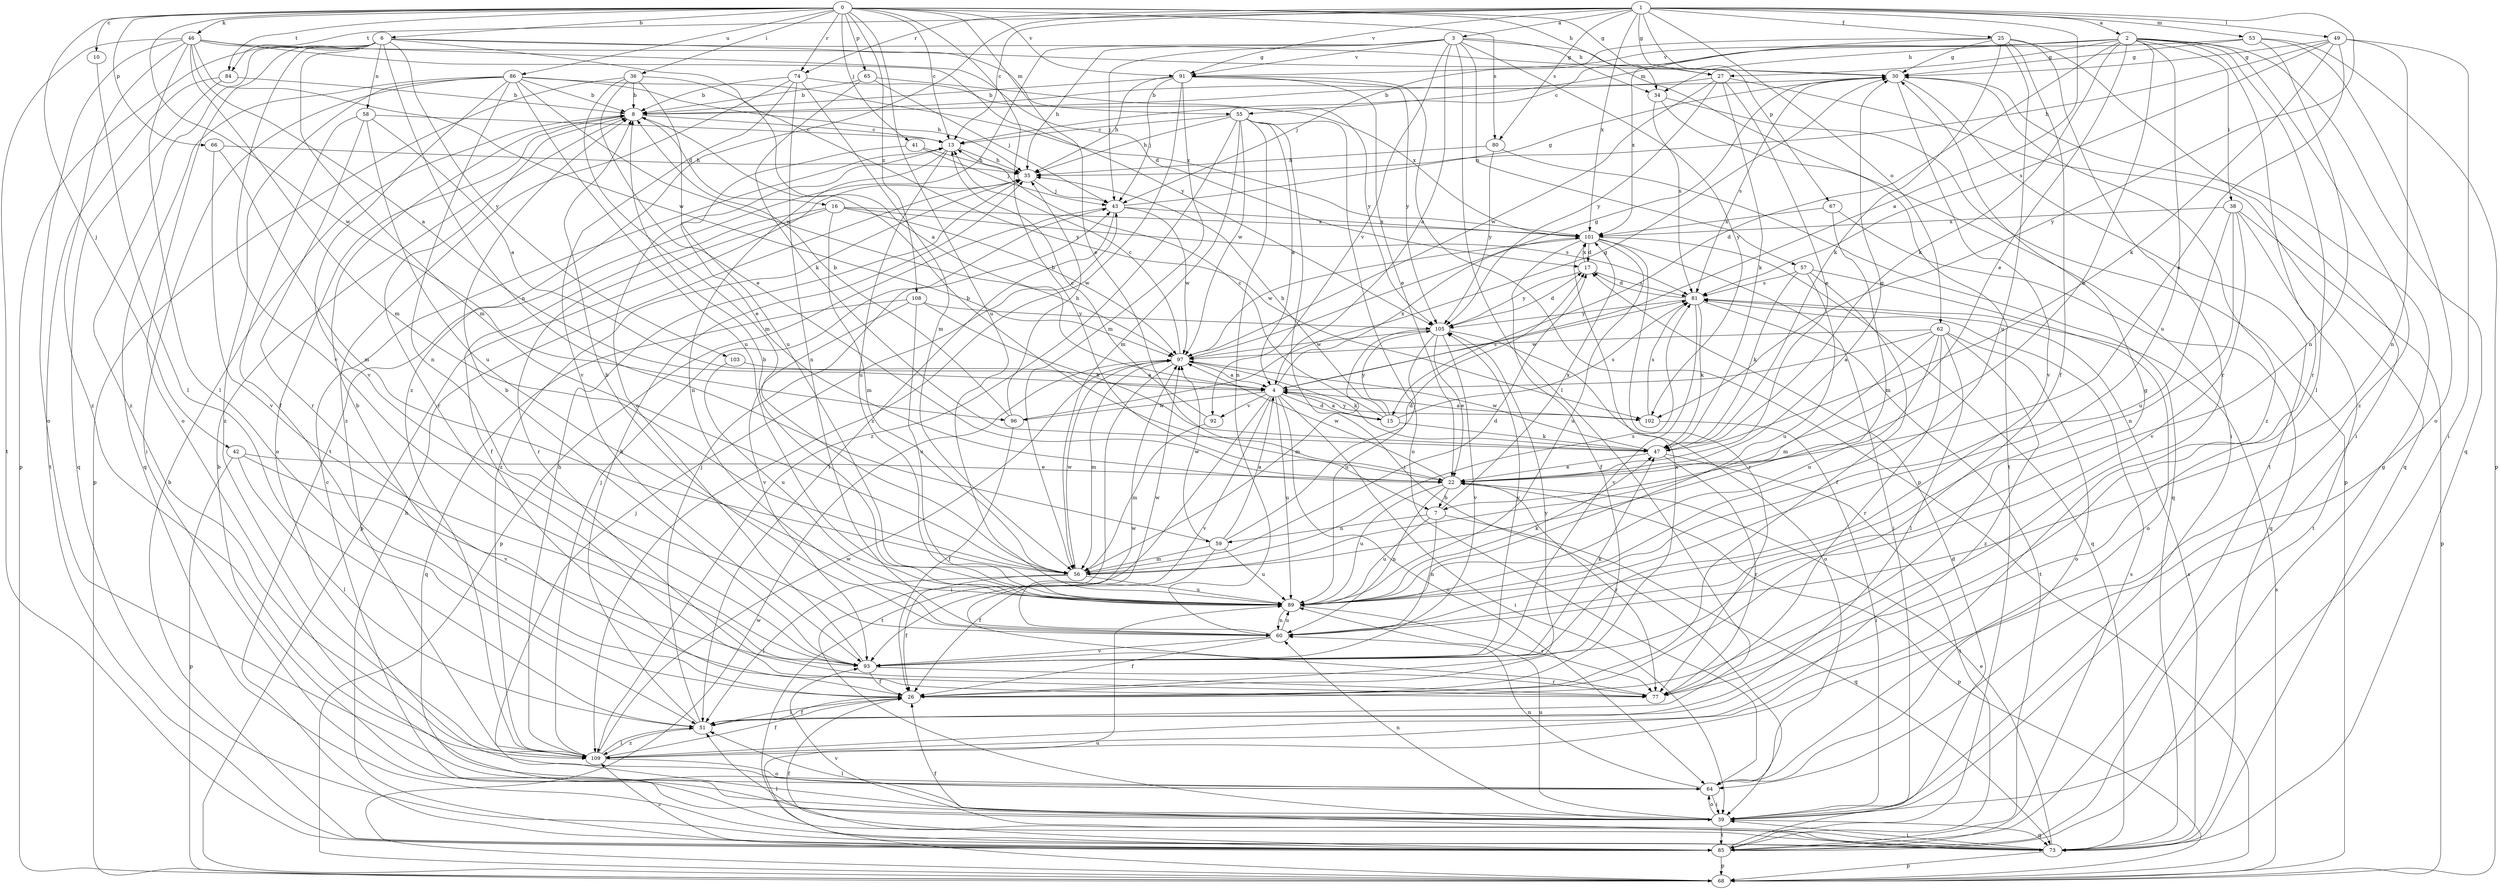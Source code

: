 strict digraph  {
0;
1;
2;
3;
4;
6;
7;
8;
10;
13;
15;
16;
17;
22;
25;
26;
27;
30;
34;
35;
36;
38;
39;
41;
42;
43;
46;
47;
49;
51;
53;
55;
56;
57;
58;
59;
60;
62;
64;
65;
66;
67;
68;
73;
74;
77;
80;
81;
84;
85;
86;
89;
91;
92;
93;
96;
97;
101;
102;
103;
105;
108;
109;
0 -> 6  [label=b];
0 -> 7  [label=b];
0 -> 10  [label=c];
0 -> 13  [label=c];
0 -> 22  [label=e];
0 -> 27  [label=g];
0 -> 34  [label=h];
0 -> 36  [label=i];
0 -> 41  [label=j];
0 -> 42  [label=j];
0 -> 46  [label=k];
0 -> 65  [label=p];
0 -> 66  [label=p];
0 -> 74  [label=r];
0 -> 80  [label=s];
0 -> 84  [label=t];
0 -> 86  [label=u];
0 -> 89  [label=u];
0 -> 91  [label=v];
0 -> 96  [label=w];
0 -> 108  [label=z];
1 -> 2  [label=a];
1 -> 3  [label=a];
1 -> 4  [label=a];
1 -> 13  [label=c];
1 -> 25  [label=f];
1 -> 27  [label=g];
1 -> 49  [label=l];
1 -> 53  [label=m];
1 -> 62  [label=o];
1 -> 67  [label=p];
1 -> 74  [label=r];
1 -> 80  [label=s];
1 -> 84  [label=t];
1 -> 91  [label=v];
1 -> 101  [label=x];
1 -> 102  [label=y];
1 -> 109  [label=z];
2 -> 7  [label=b];
2 -> 15  [label=d];
2 -> 22  [label=e];
2 -> 27  [label=g];
2 -> 34  [label=h];
2 -> 38  [label=i];
2 -> 47  [label=k];
2 -> 51  [label=l];
2 -> 55  [label=m];
2 -> 73  [label=q];
2 -> 77  [label=r];
2 -> 89  [label=u];
2 -> 91  [label=v];
2 -> 109  [label=z];
3 -> 4  [label=a];
3 -> 34  [label=h];
3 -> 35  [label=h];
3 -> 39  [label=i];
3 -> 43  [label=j];
3 -> 51  [label=l];
3 -> 57  [label=n];
3 -> 85  [label=t];
3 -> 91  [label=v];
3 -> 92  [label=v];
3 -> 102  [label=y];
4 -> 15  [label=d];
4 -> 39  [label=i];
4 -> 64  [label=o];
4 -> 81  [label=s];
4 -> 85  [label=t];
4 -> 89  [label=u];
4 -> 92  [label=v];
4 -> 93  [label=v];
4 -> 96  [label=w];
4 -> 101  [label=x];
4 -> 102  [label=y];
6 -> 30  [label=g];
6 -> 55  [label=m];
6 -> 56  [label=m];
6 -> 58  [label=n];
6 -> 59  [label=n];
6 -> 64  [label=o];
6 -> 68  [label=p];
6 -> 93  [label=v];
6 -> 102  [label=y];
6 -> 103  [label=y];
6 -> 109  [label=z];
7 -> 59  [label=n];
7 -> 60  [label=n];
7 -> 73  [label=q];
7 -> 89  [label=u];
7 -> 101  [label=x];
8 -> 13  [label=c];
8 -> 16  [label=d];
8 -> 64  [label=o];
8 -> 77  [label=r];
10 -> 51  [label=l];
13 -> 35  [label=h];
13 -> 60  [label=n];
13 -> 89  [label=u];
15 -> 4  [label=a];
15 -> 13  [label=c];
15 -> 35  [label=h];
15 -> 47  [label=k];
15 -> 81  [label=s];
15 -> 105  [label=y];
16 -> 26  [label=f];
16 -> 56  [label=m];
16 -> 77  [label=r];
16 -> 81  [label=s];
16 -> 97  [label=w];
16 -> 101  [label=x];
17 -> 81  [label=s];
17 -> 101  [label=x];
17 -> 105  [label=y];
22 -> 7  [label=b];
22 -> 8  [label=b];
22 -> 30  [label=g];
22 -> 60  [label=n];
22 -> 68  [label=p];
22 -> 77  [label=r];
22 -> 89  [label=u];
22 -> 97  [label=w];
25 -> 26  [label=f];
25 -> 30  [label=g];
25 -> 39  [label=i];
25 -> 43  [label=j];
25 -> 47  [label=k];
25 -> 77  [label=r];
25 -> 89  [label=u];
25 -> 101  [label=x];
26 -> 8  [label=b];
26 -> 30  [label=g];
26 -> 51  [label=l];
26 -> 101  [label=x];
26 -> 105  [label=y];
27 -> 8  [label=b];
27 -> 22  [label=e];
27 -> 47  [label=k];
27 -> 73  [label=q];
27 -> 97  [label=w];
27 -> 105  [label=y];
30 -> 8  [label=b];
30 -> 81  [label=s];
30 -> 85  [label=t];
30 -> 93  [label=v];
30 -> 109  [label=z];
34 -> 68  [label=p];
34 -> 81  [label=s];
34 -> 85  [label=t];
35 -> 43  [label=j];
35 -> 68  [label=p];
35 -> 109  [label=z];
36 -> 4  [label=a];
36 -> 8  [label=b];
36 -> 22  [label=e];
36 -> 56  [label=m];
36 -> 68  [label=p];
36 -> 89  [label=u];
38 -> 60  [label=n];
38 -> 68  [label=p];
38 -> 85  [label=t];
38 -> 89  [label=u];
38 -> 93  [label=v];
38 -> 101  [label=x];
39 -> 8  [label=b];
39 -> 13  [label=c];
39 -> 43  [label=j];
39 -> 51  [label=l];
39 -> 60  [label=n];
39 -> 64  [label=o];
39 -> 73  [label=q];
39 -> 85  [label=t];
39 -> 89  [label=u];
41 -> 22  [label=e];
41 -> 35  [label=h];
41 -> 43  [label=j];
42 -> 22  [label=e];
42 -> 51  [label=l];
42 -> 68  [label=p];
42 -> 93  [label=v];
43 -> 30  [label=g];
43 -> 51  [label=l];
43 -> 68  [label=p];
43 -> 97  [label=w];
43 -> 101  [label=x];
46 -> 4  [label=a];
46 -> 17  [label=d];
46 -> 30  [label=g];
46 -> 51  [label=l];
46 -> 56  [label=m];
46 -> 64  [label=o];
46 -> 85  [label=t];
46 -> 97  [label=w];
46 -> 105  [label=y];
46 -> 109  [label=z];
47 -> 22  [label=e];
47 -> 77  [label=r];
47 -> 85  [label=t];
47 -> 97  [label=w];
49 -> 22  [label=e];
49 -> 30  [label=g];
49 -> 35  [label=h];
49 -> 39  [label=i];
49 -> 47  [label=k];
49 -> 60  [label=n];
49 -> 81  [label=s];
51 -> 26  [label=f];
51 -> 35  [label=h];
51 -> 43  [label=j];
51 -> 109  [label=z];
53 -> 13  [label=c];
53 -> 30  [label=g];
53 -> 60  [label=n];
53 -> 64  [label=o];
53 -> 68  [label=p];
55 -> 4  [label=a];
55 -> 13  [label=c];
55 -> 35  [label=h];
55 -> 39  [label=i];
55 -> 56  [label=m];
55 -> 60  [label=n];
55 -> 64  [label=o];
55 -> 97  [label=w];
55 -> 109  [label=z];
56 -> 17  [label=d];
56 -> 26  [label=f];
56 -> 51  [label=l];
56 -> 81  [label=s];
56 -> 89  [label=u];
56 -> 97  [label=w];
57 -> 26  [label=f];
57 -> 47  [label=k];
57 -> 64  [label=o];
57 -> 81  [label=s];
57 -> 89  [label=u];
58 -> 4  [label=a];
58 -> 13  [label=c];
58 -> 26  [label=f];
58 -> 77  [label=r];
58 -> 89  [label=u];
59 -> 4  [label=a];
59 -> 17  [label=d];
59 -> 26  [label=f];
59 -> 56  [label=m];
59 -> 89  [label=u];
59 -> 97  [label=w];
60 -> 8  [label=b];
60 -> 26  [label=f];
60 -> 89  [label=u];
60 -> 93  [label=v];
60 -> 97  [label=w];
62 -> 4  [label=a];
62 -> 51  [label=l];
62 -> 56  [label=m];
62 -> 64  [label=o];
62 -> 77  [label=r];
62 -> 89  [label=u];
62 -> 97  [label=w];
62 -> 109  [label=z];
64 -> 39  [label=i];
64 -> 60  [label=n];
65 -> 8  [label=b];
65 -> 43  [label=j];
65 -> 47  [label=k];
65 -> 105  [label=y];
66 -> 35  [label=h];
66 -> 56  [label=m];
66 -> 93  [label=v];
67 -> 56  [label=m];
67 -> 73  [label=q];
67 -> 101  [label=x];
68 -> 81  [label=s];
68 -> 89  [label=u];
68 -> 97  [label=w];
73 -> 22  [label=e];
73 -> 26  [label=f];
73 -> 39  [label=i];
73 -> 51  [label=l];
73 -> 68  [label=p];
73 -> 81  [label=s];
73 -> 93  [label=v];
74 -> 8  [label=b];
74 -> 56  [label=m];
74 -> 60  [label=n];
74 -> 93  [label=v];
74 -> 101  [label=x];
74 -> 109  [label=z];
77 -> 97  [label=w];
80 -> 35  [label=h];
80 -> 73  [label=q];
80 -> 105  [label=y];
81 -> 17  [label=d];
81 -> 47  [label=k];
81 -> 85  [label=t];
81 -> 93  [label=v];
81 -> 105  [label=y];
84 -> 8  [label=b];
84 -> 73  [label=q];
84 -> 85  [label=t];
85 -> 8  [label=b];
85 -> 17  [label=d];
85 -> 26  [label=f];
85 -> 30  [label=g];
85 -> 35  [label=h];
85 -> 68  [label=p];
85 -> 81  [label=s];
85 -> 109  [label=z];
86 -> 8  [label=b];
86 -> 35  [label=h];
86 -> 39  [label=i];
86 -> 60  [label=n];
86 -> 73  [label=q];
86 -> 89  [label=u];
86 -> 93  [label=v];
86 -> 97  [label=w];
86 -> 101  [label=x];
86 -> 109  [label=z];
89 -> 8  [label=b];
89 -> 47  [label=k];
89 -> 60  [label=n];
89 -> 77  [label=r];
91 -> 8  [label=b];
91 -> 22  [label=e];
91 -> 35  [label=h];
91 -> 43  [label=j];
91 -> 56  [label=m];
91 -> 68  [label=p];
91 -> 105  [label=y];
91 -> 109  [label=z];
92 -> 13  [label=c];
92 -> 56  [label=m];
93 -> 8  [label=b];
93 -> 13  [label=c];
93 -> 26  [label=f];
93 -> 47  [label=k];
93 -> 77  [label=r];
93 -> 105  [label=y];
96 -> 8  [label=b];
96 -> 26  [label=f];
96 -> 30  [label=g];
96 -> 35  [label=h];
97 -> 4  [label=a];
97 -> 13  [label=c];
97 -> 30  [label=g];
97 -> 39  [label=i];
97 -> 47  [label=k];
97 -> 56  [label=m];
101 -> 17  [label=d];
101 -> 26  [label=f];
101 -> 39  [label=i];
101 -> 73  [label=q];
101 -> 77  [label=r];
101 -> 89  [label=u];
101 -> 97  [label=w];
102 -> 4  [label=a];
102 -> 39  [label=i];
102 -> 81  [label=s];
103 -> 4  [label=a];
103 -> 89  [label=u];
105 -> 17  [label=d];
105 -> 22  [label=e];
105 -> 56  [label=m];
105 -> 64  [label=o];
105 -> 89  [label=u];
105 -> 93  [label=v];
105 -> 97  [label=w];
108 -> 47  [label=k];
108 -> 73  [label=q];
108 -> 89  [label=u];
108 -> 93  [label=v];
108 -> 105  [label=y];
109 -> 26  [label=f];
109 -> 35  [label=h];
109 -> 43  [label=j];
109 -> 51  [label=l];
109 -> 64  [label=o];
109 -> 97  [label=w];
}
